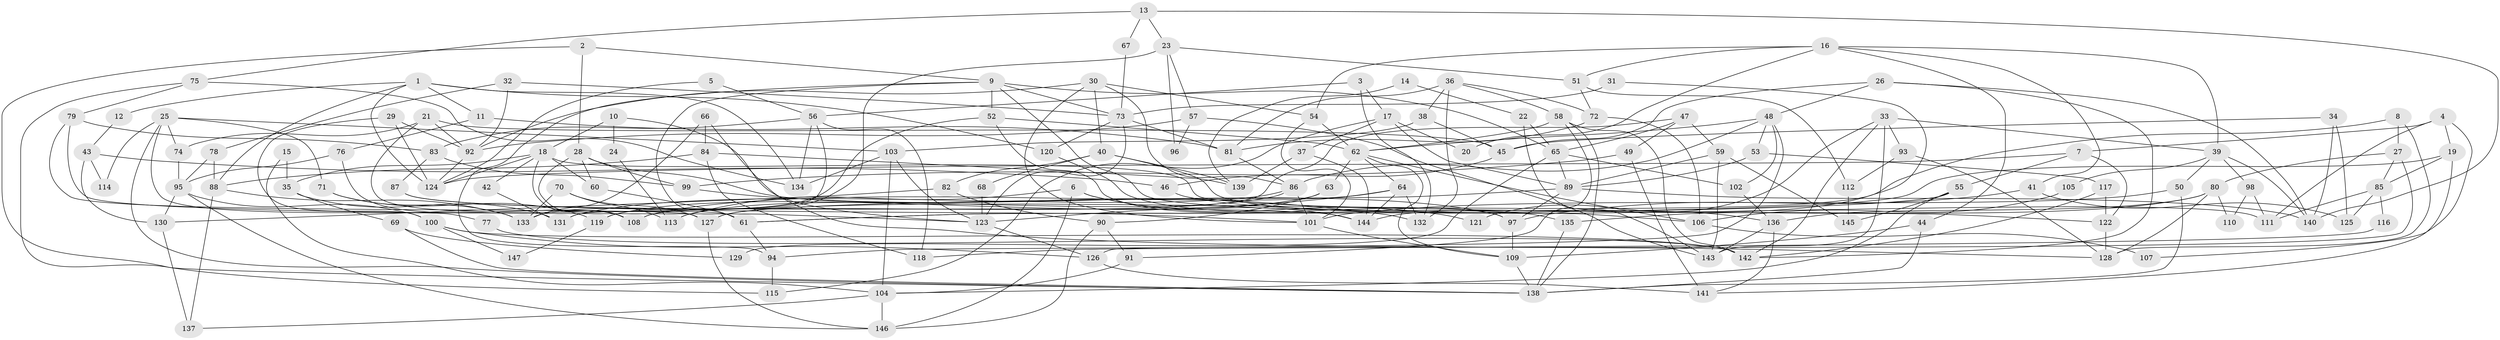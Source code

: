 // Generated by graph-tools (version 1.1) at 2025/26/03/09/25 03:26:12]
// undirected, 147 vertices, 294 edges
graph export_dot {
graph [start="1"]
  node [color=gray90,style=filled];
  1;
  2;
  3;
  4;
  5;
  6;
  7;
  8;
  9;
  10;
  11;
  12;
  13;
  14;
  15;
  16;
  17;
  18;
  19;
  20;
  21;
  22;
  23;
  24;
  25;
  26;
  27;
  28;
  29;
  30;
  31;
  32;
  33;
  34;
  35;
  36;
  37;
  38;
  39;
  40;
  41;
  42;
  43;
  44;
  45;
  46;
  47;
  48;
  49;
  50;
  51;
  52;
  53;
  54;
  55;
  56;
  57;
  58;
  59;
  60;
  61;
  62;
  63;
  64;
  65;
  66;
  67;
  68;
  69;
  70;
  71;
  72;
  73;
  74;
  75;
  76;
  77;
  78;
  79;
  80;
  81;
  82;
  83;
  84;
  85;
  86;
  87;
  88;
  89;
  90;
  91;
  92;
  93;
  94;
  95;
  96;
  97;
  98;
  99;
  100;
  101;
  102;
  103;
  104;
  105;
  106;
  107;
  108;
  109;
  110;
  111;
  112;
  113;
  114;
  115;
  116;
  117;
  118;
  119;
  120;
  121;
  122;
  123;
  124;
  125;
  126;
  127;
  128;
  129;
  130;
  131;
  132;
  133;
  134;
  135;
  136;
  137;
  138;
  139;
  140;
  141;
  142;
  143;
  144;
  145;
  146;
  147;
  1 -- 124;
  1 -- 134;
  1 -- 11;
  1 -- 12;
  1 -- 88;
  1 -- 120;
  2 -- 138;
  2 -- 28;
  2 -- 9;
  3 -- 132;
  3 -- 56;
  3 -- 17;
  4 -- 111;
  4 -- 7;
  4 -- 19;
  4 -- 107;
  5 -- 124;
  5 -- 56;
  6 -- 146;
  6 -- 144;
  6 -- 113;
  6 -- 121;
  7 -- 124;
  7 -- 122;
  7 -- 55;
  8 -- 127;
  8 -- 27;
  8 -- 128;
  9 -- 106;
  9 -- 52;
  9 -- 61;
  9 -- 65;
  9 -- 73;
  9 -- 94;
  10 -- 18;
  10 -- 123;
  10 -- 24;
  11 -- 81;
  11 -- 76;
  12 -- 43;
  13 -- 140;
  13 -- 75;
  13 -- 23;
  13 -- 67;
  14 -- 22;
  14 -- 139;
  15 -- 104;
  15 -- 35;
  16 -- 39;
  16 -- 51;
  16 -- 20;
  16 -- 41;
  16 -- 44;
  16 -- 54;
  17 -- 89;
  17 -- 20;
  17 -- 37;
  17 -- 115;
  18 -- 60;
  18 -- 108;
  18 -- 35;
  18 -- 42;
  18 -- 122;
  18 -- 124;
  19 -- 61;
  19 -- 85;
  19 -- 141;
  21 -- 92;
  21 -- 61;
  21 -- 45;
  21 -- 74;
  22 -- 65;
  22 -- 143;
  23 -- 119;
  23 -- 51;
  23 -- 57;
  23 -- 96;
  24 -- 113;
  25 -- 138;
  25 -- 103;
  25 -- 71;
  25 -- 74;
  25 -- 77;
  25 -- 114;
  26 -- 48;
  26 -- 142;
  26 -- 45;
  26 -- 140;
  27 -- 80;
  27 -- 85;
  27 -- 126;
  28 -- 108;
  28 -- 97;
  28 -- 60;
  28 -- 99;
  29 -- 124;
  29 -- 100;
  29 -- 92;
  30 -- 86;
  30 -- 101;
  30 -- 40;
  30 -- 54;
  30 -- 92;
  31 -- 73;
  31 -- 144;
  32 -- 73;
  32 -- 92;
  32 -- 78;
  33 -- 142;
  33 -- 93;
  33 -- 39;
  33 -- 121;
  33 -- 143;
  34 -- 140;
  34 -- 45;
  34 -- 125;
  35 -- 131;
  35 -- 69;
  36 -- 132;
  36 -- 58;
  36 -- 38;
  36 -- 72;
  36 -- 81;
  37 -- 139;
  37 -- 144;
  38 -- 45;
  38 -- 103;
  39 -- 140;
  39 -- 50;
  39 -- 98;
  39 -- 105;
  40 -- 82;
  40 -- 68;
  40 -- 111;
  40 -- 139;
  41 -- 97;
  41 -- 125;
  42 -- 131;
  43 -- 130;
  43 -- 46;
  43 -- 114;
  44 -- 109;
  44 -- 138;
  45 -- 46;
  46 -- 136;
  47 -- 108;
  47 -- 65;
  47 -- 49;
  47 -- 59;
  48 -- 86;
  48 -- 62;
  48 -- 53;
  48 -- 94;
  48 -- 102;
  49 -- 99;
  49 -- 141;
  50 -- 101;
  50 -- 138;
  51 -- 72;
  51 -- 112;
  52 -- 62;
  52 -- 97;
  52 -- 133;
  53 -- 89;
  53 -- 117;
  54 -- 62;
  54 -- 101;
  55 -- 61;
  55 -- 104;
  55 -- 145;
  56 -- 134;
  56 -- 83;
  56 -- 118;
  56 -- 131;
  57 -- 92;
  57 -- 96;
  57 -- 143;
  58 -- 62;
  58 -- 138;
  58 -- 91;
  58 -- 142;
  59 -- 143;
  59 -- 89;
  59 -- 145;
  60 -- 61;
  61 -- 94;
  62 -- 109;
  62 -- 63;
  62 -- 64;
  62 -- 106;
  63 -- 90;
  63 -- 119;
  64 -- 123;
  64 -- 108;
  64 -- 132;
  64 -- 144;
  65 -- 102;
  65 -- 89;
  65 -- 129;
  66 -- 133;
  66 -- 128;
  66 -- 84;
  67 -- 73;
  68 -- 123;
  69 -- 138;
  69 -- 129;
  70 -- 113;
  70 -- 133;
  70 -- 127;
  71 -- 133;
  71 -- 119;
  72 -- 81;
  72 -- 106;
  73 -- 123;
  73 -- 81;
  73 -- 120;
  74 -- 95;
  75 -- 79;
  75 -- 115;
  75 -- 134;
  76 -- 95;
  76 -- 108;
  77 -- 142;
  78 -- 95;
  78 -- 88;
  79 -- 127;
  79 -- 123;
  79 -- 83;
  80 -- 135;
  80 -- 136;
  80 -- 110;
  80 -- 128;
  81 -- 86;
  82 -- 90;
  82 -- 130;
  83 -- 87;
  83 -- 99;
  84 -- 88;
  84 -- 118;
  84 -- 139;
  85 -- 125;
  85 -- 111;
  85 -- 116;
  86 -- 101;
  86 -- 113;
  86 -- 131;
  87 -- 144;
  87 -- 101;
  88 -- 133;
  88 -- 137;
  89 -- 97;
  89 -- 127;
  89 -- 140;
  90 -- 146;
  90 -- 91;
  91 -- 104;
  92 -- 124;
  93 -- 112;
  93 -- 128;
  94 -- 115;
  95 -- 100;
  95 -- 130;
  95 -- 146;
  97 -- 109;
  98 -- 111;
  98 -- 110;
  99 -- 132;
  100 -- 142;
  100 -- 126;
  100 -- 147;
  101 -- 109;
  102 -- 136;
  103 -- 104;
  103 -- 123;
  103 -- 134;
  104 -- 146;
  104 -- 137;
  105 -- 106;
  106 -- 107;
  109 -- 138;
  112 -- 145;
  116 -- 118;
  117 -- 122;
  117 -- 142;
  119 -- 147;
  120 -- 135;
  122 -- 128;
  123 -- 126;
  126 -- 141;
  127 -- 146;
  130 -- 137;
  135 -- 138;
  136 -- 143;
  136 -- 141;
}

